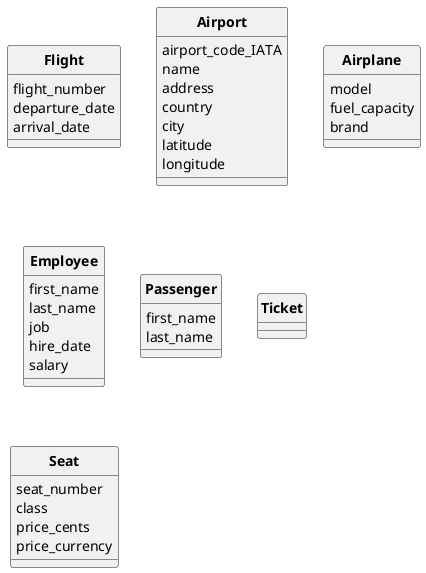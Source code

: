 @startuml UML

skinparam style strictuml
skinparam classAttributeIconSize 0
skinparam classFontStyle Bold
hide enum methods

class Flight {
  flight_number
  departure_date
  arrival_date
}

class Airport {
  airport_code_IATA
  name
  address
  country
  city
  latitude
  longitude
}

class Airplane {
  model
  fuel_capacity
  brand
}

class Employee {
  first_name
  last_name
  job
  hire_date
  salary
}

class Passenger {
  first_name
  last_name
}

class Ticket {

}

class Seat {
  seat_number
  class
  price_cents
  price_currency
}

@enduml
